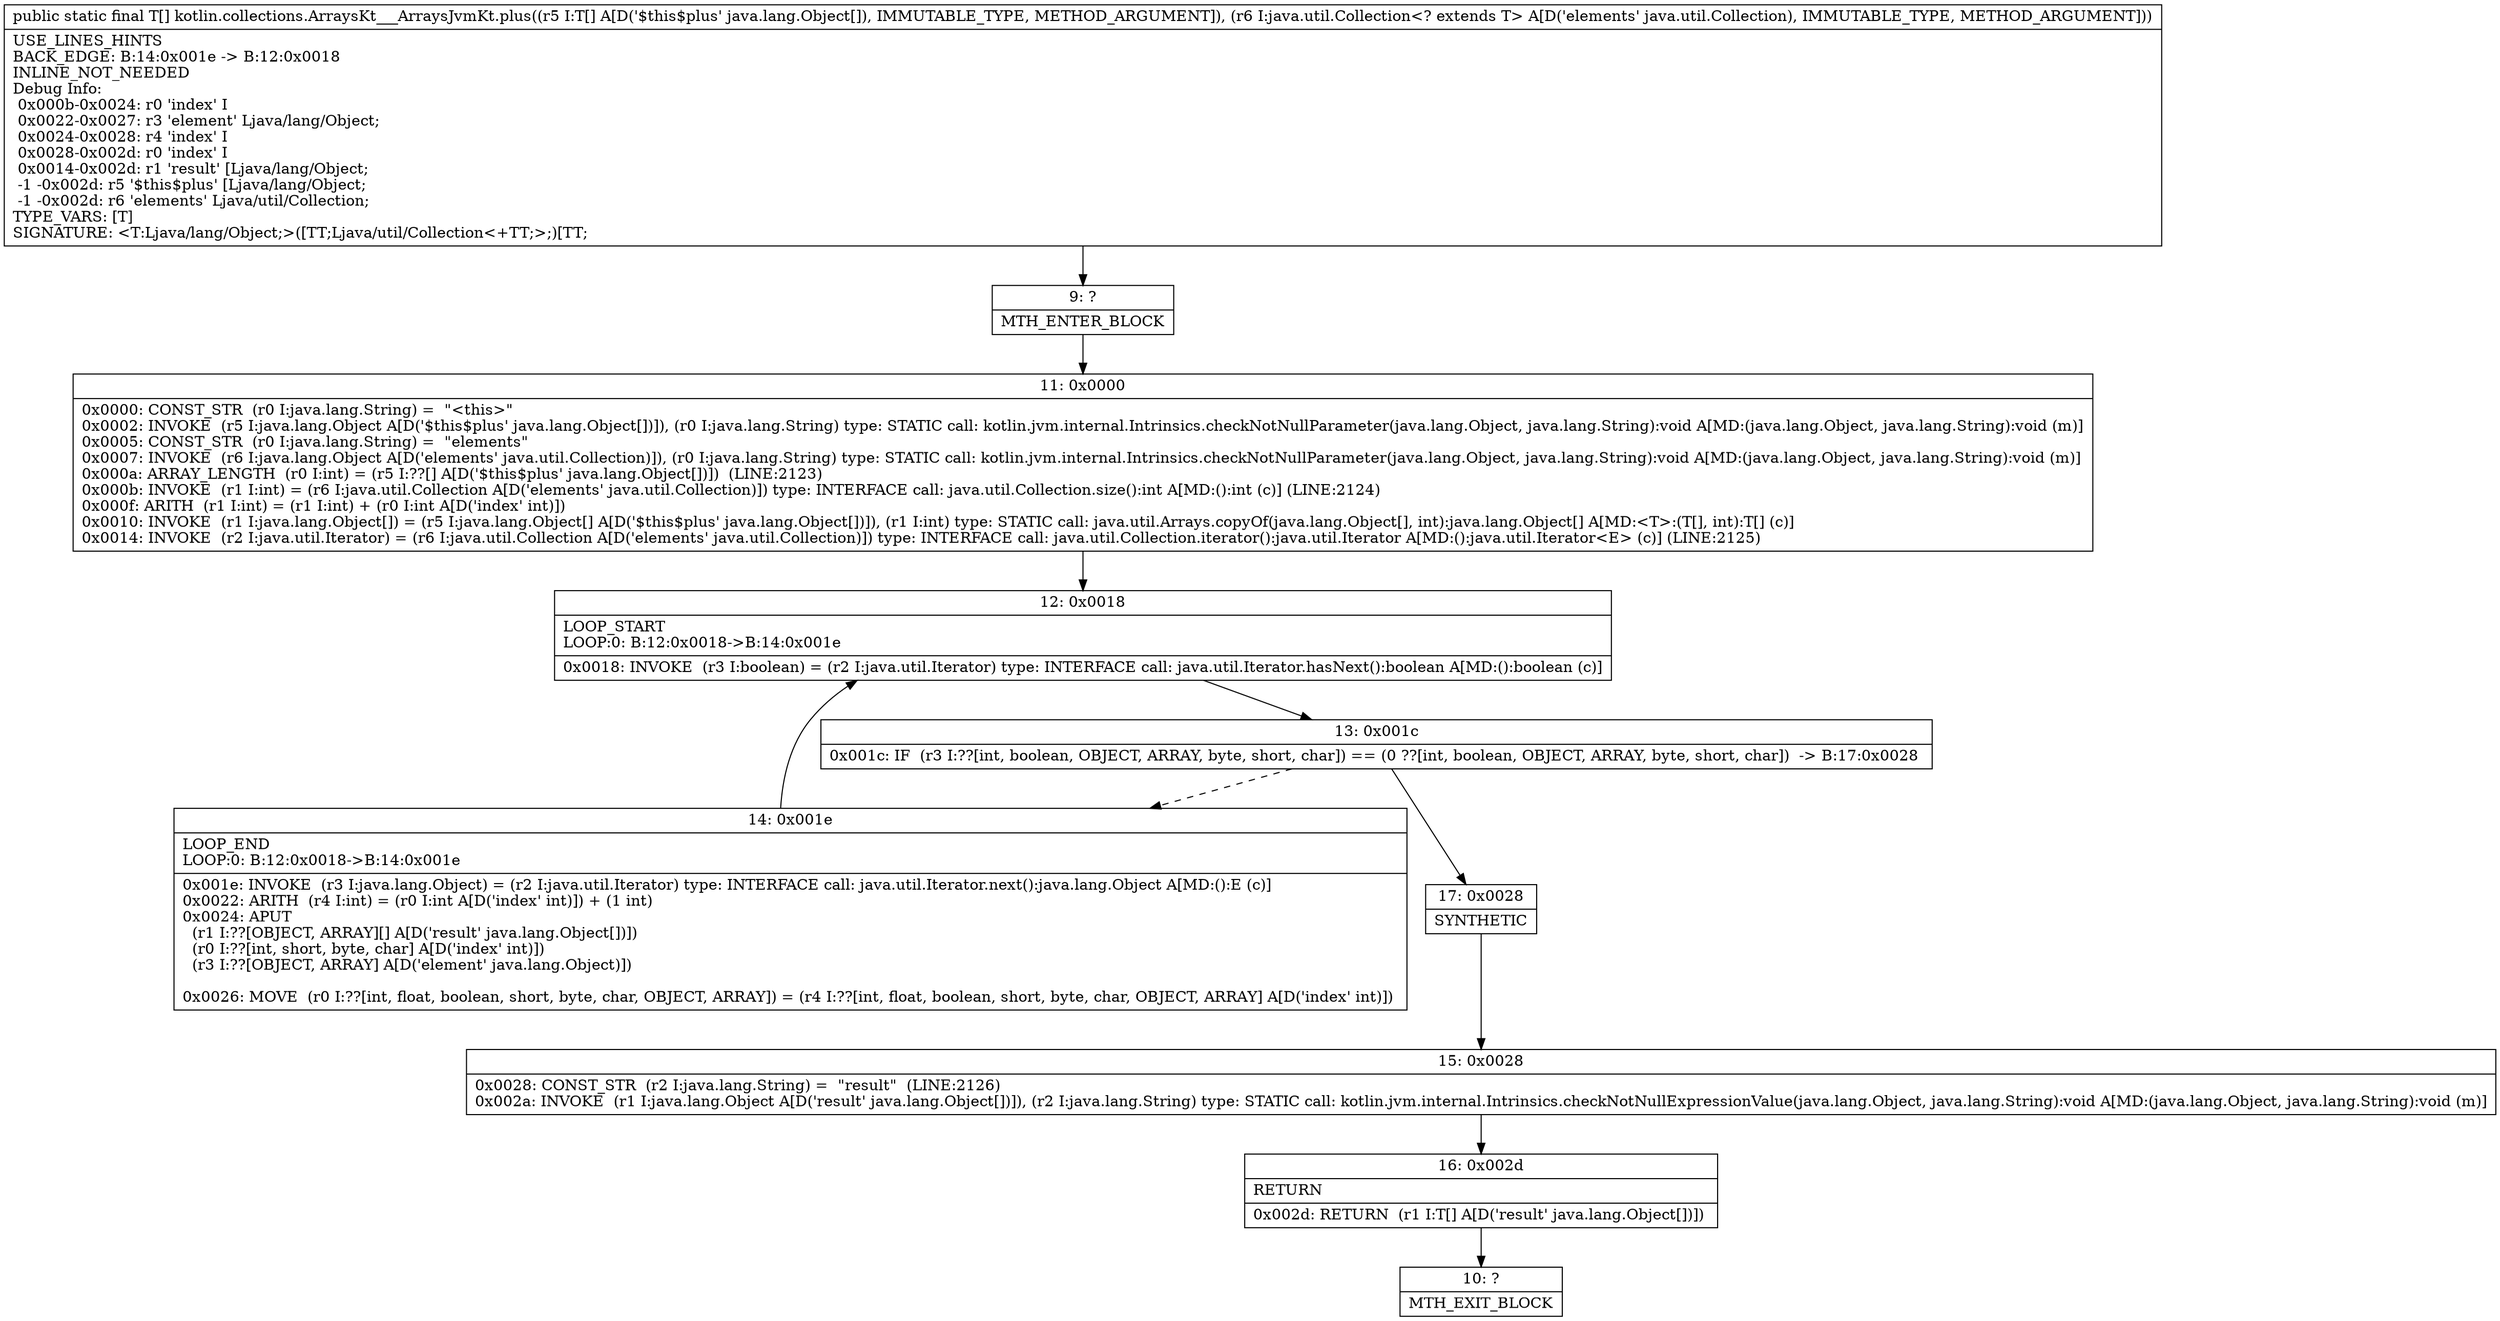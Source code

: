 digraph "CFG forkotlin.collections.ArraysKt___ArraysJvmKt.plus([Ljava\/lang\/Object;Ljava\/util\/Collection;)[Ljava\/lang\/Object;" {
Node_9 [shape=record,label="{9\:\ ?|MTH_ENTER_BLOCK\l}"];
Node_11 [shape=record,label="{11\:\ 0x0000|0x0000: CONST_STR  (r0 I:java.lang.String) =  \"\<this\>\" \l0x0002: INVOKE  (r5 I:java.lang.Object A[D('$this$plus' java.lang.Object[])]), (r0 I:java.lang.String) type: STATIC call: kotlin.jvm.internal.Intrinsics.checkNotNullParameter(java.lang.Object, java.lang.String):void A[MD:(java.lang.Object, java.lang.String):void (m)]\l0x0005: CONST_STR  (r0 I:java.lang.String) =  \"elements\" \l0x0007: INVOKE  (r6 I:java.lang.Object A[D('elements' java.util.Collection)]), (r0 I:java.lang.String) type: STATIC call: kotlin.jvm.internal.Intrinsics.checkNotNullParameter(java.lang.Object, java.lang.String):void A[MD:(java.lang.Object, java.lang.String):void (m)]\l0x000a: ARRAY_LENGTH  (r0 I:int) = (r5 I:??[] A[D('$this$plus' java.lang.Object[])])  (LINE:2123)\l0x000b: INVOKE  (r1 I:int) = (r6 I:java.util.Collection A[D('elements' java.util.Collection)]) type: INTERFACE call: java.util.Collection.size():int A[MD:():int (c)] (LINE:2124)\l0x000f: ARITH  (r1 I:int) = (r1 I:int) + (r0 I:int A[D('index' int)]) \l0x0010: INVOKE  (r1 I:java.lang.Object[]) = (r5 I:java.lang.Object[] A[D('$this$plus' java.lang.Object[])]), (r1 I:int) type: STATIC call: java.util.Arrays.copyOf(java.lang.Object[], int):java.lang.Object[] A[MD:\<T\>:(T[], int):T[] (c)]\l0x0014: INVOKE  (r2 I:java.util.Iterator) = (r6 I:java.util.Collection A[D('elements' java.util.Collection)]) type: INTERFACE call: java.util.Collection.iterator():java.util.Iterator A[MD:():java.util.Iterator\<E\> (c)] (LINE:2125)\l}"];
Node_12 [shape=record,label="{12\:\ 0x0018|LOOP_START\lLOOP:0: B:12:0x0018\-\>B:14:0x001e\l|0x0018: INVOKE  (r3 I:boolean) = (r2 I:java.util.Iterator) type: INTERFACE call: java.util.Iterator.hasNext():boolean A[MD:():boolean (c)]\l}"];
Node_13 [shape=record,label="{13\:\ 0x001c|0x001c: IF  (r3 I:??[int, boolean, OBJECT, ARRAY, byte, short, char]) == (0 ??[int, boolean, OBJECT, ARRAY, byte, short, char])  \-\> B:17:0x0028 \l}"];
Node_14 [shape=record,label="{14\:\ 0x001e|LOOP_END\lLOOP:0: B:12:0x0018\-\>B:14:0x001e\l|0x001e: INVOKE  (r3 I:java.lang.Object) = (r2 I:java.util.Iterator) type: INTERFACE call: java.util.Iterator.next():java.lang.Object A[MD:():E (c)]\l0x0022: ARITH  (r4 I:int) = (r0 I:int A[D('index' int)]) + (1 int) \l0x0024: APUT  \l  (r1 I:??[OBJECT, ARRAY][] A[D('result' java.lang.Object[])])\l  (r0 I:??[int, short, byte, char] A[D('index' int)])\l  (r3 I:??[OBJECT, ARRAY] A[D('element' java.lang.Object)])\l \l0x0026: MOVE  (r0 I:??[int, float, boolean, short, byte, char, OBJECT, ARRAY]) = (r4 I:??[int, float, boolean, short, byte, char, OBJECT, ARRAY] A[D('index' int)]) \l}"];
Node_17 [shape=record,label="{17\:\ 0x0028|SYNTHETIC\l}"];
Node_15 [shape=record,label="{15\:\ 0x0028|0x0028: CONST_STR  (r2 I:java.lang.String) =  \"result\"  (LINE:2126)\l0x002a: INVOKE  (r1 I:java.lang.Object A[D('result' java.lang.Object[])]), (r2 I:java.lang.String) type: STATIC call: kotlin.jvm.internal.Intrinsics.checkNotNullExpressionValue(java.lang.Object, java.lang.String):void A[MD:(java.lang.Object, java.lang.String):void (m)]\l}"];
Node_16 [shape=record,label="{16\:\ 0x002d|RETURN\l|0x002d: RETURN  (r1 I:T[] A[D('result' java.lang.Object[])]) \l}"];
Node_10 [shape=record,label="{10\:\ ?|MTH_EXIT_BLOCK\l}"];
MethodNode[shape=record,label="{public static final T[] kotlin.collections.ArraysKt___ArraysJvmKt.plus((r5 I:T[] A[D('$this$plus' java.lang.Object[]), IMMUTABLE_TYPE, METHOD_ARGUMENT]), (r6 I:java.util.Collection\<? extends T\> A[D('elements' java.util.Collection), IMMUTABLE_TYPE, METHOD_ARGUMENT]))  | USE_LINES_HINTS\lBACK_EDGE: B:14:0x001e \-\> B:12:0x0018\lINLINE_NOT_NEEDED\lDebug Info:\l  0x000b\-0x0024: r0 'index' I\l  0x0022\-0x0027: r3 'element' Ljava\/lang\/Object;\l  0x0024\-0x0028: r4 'index' I\l  0x0028\-0x002d: r0 'index' I\l  0x0014\-0x002d: r1 'result' [Ljava\/lang\/Object;\l  \-1 \-0x002d: r5 '$this$plus' [Ljava\/lang\/Object;\l  \-1 \-0x002d: r6 'elements' Ljava\/util\/Collection;\lTYPE_VARS: [T]\lSIGNATURE: \<T:Ljava\/lang\/Object;\>([TT;Ljava\/util\/Collection\<+TT;\>;)[TT;\l}"];
MethodNode -> Node_9;Node_9 -> Node_11;
Node_11 -> Node_12;
Node_12 -> Node_13;
Node_13 -> Node_14[style=dashed];
Node_13 -> Node_17;
Node_14 -> Node_12;
Node_17 -> Node_15;
Node_15 -> Node_16;
Node_16 -> Node_10;
}

